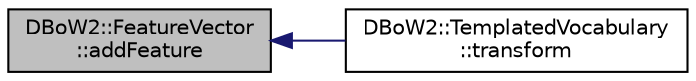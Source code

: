 digraph "DBoW2::FeatureVector::addFeature"
{
  edge [fontname="Helvetica",fontsize="10",labelfontname="Helvetica",labelfontsize="10"];
  node [fontname="Helvetica",fontsize="10",shape=record];
  rankdir="LR";
  Node5 [label="DBoW2::FeatureVector\l::addFeature",height=0.2,width=0.4,color="black", fillcolor="grey75", style="filled", fontcolor="black"];
  Node5 -> Node6 [dir="back",color="midnightblue",fontsize="10",style="solid"];
  Node6 [label="DBoW2::TemplatedVocabulary\l::transform",height=0.2,width=0.4,color="black", fillcolor="white", style="filled",URL="$class_d_bo_w2_1_1_templated_vocabulary.html#af3815440ed610974afc5a2836f54fe07"];
}
